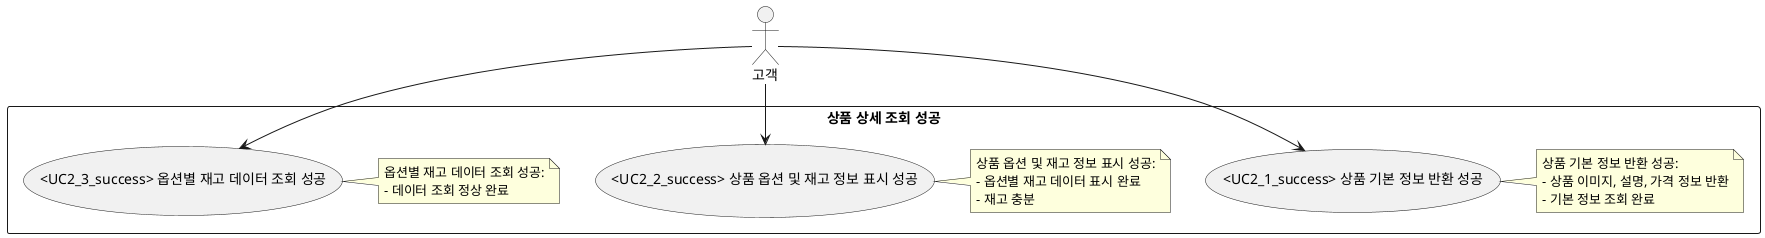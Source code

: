 @startuml
actor "고객" as Customer

rectangle "상품 상세 조회 성공" {
  usecase "<UC2_1_success> 상품 기본 정보 반환 성공" as UC2_1_success
  note right
  상품 기본 정보 반환 성공:
  - 상품 이미지, 설명, 가격 정보 반환
  - 기본 정보 조회 완료
  end note

  usecase "<UC2_2_success> 상품 옵션 및 재고 정보 표시 성공" as UC2_2_success
  note right
  상품 옵션 및 재고 정보 표시 성공:
  - 옵션별 재고 데이터 표시 완료
  - 재고 충분
  end note

  usecase "<UC2_3_success> 옵션별 재고 데이터 조회 성공" as UC2_3_success
  note right
  옵션별 재고 데이터 조회 성공:
  - 데이터 조회 정상 완료
  end note
}

Customer --> UC2_1_success
Customer --> UC2_2_success
Customer --> UC2_3_success
@enduml
